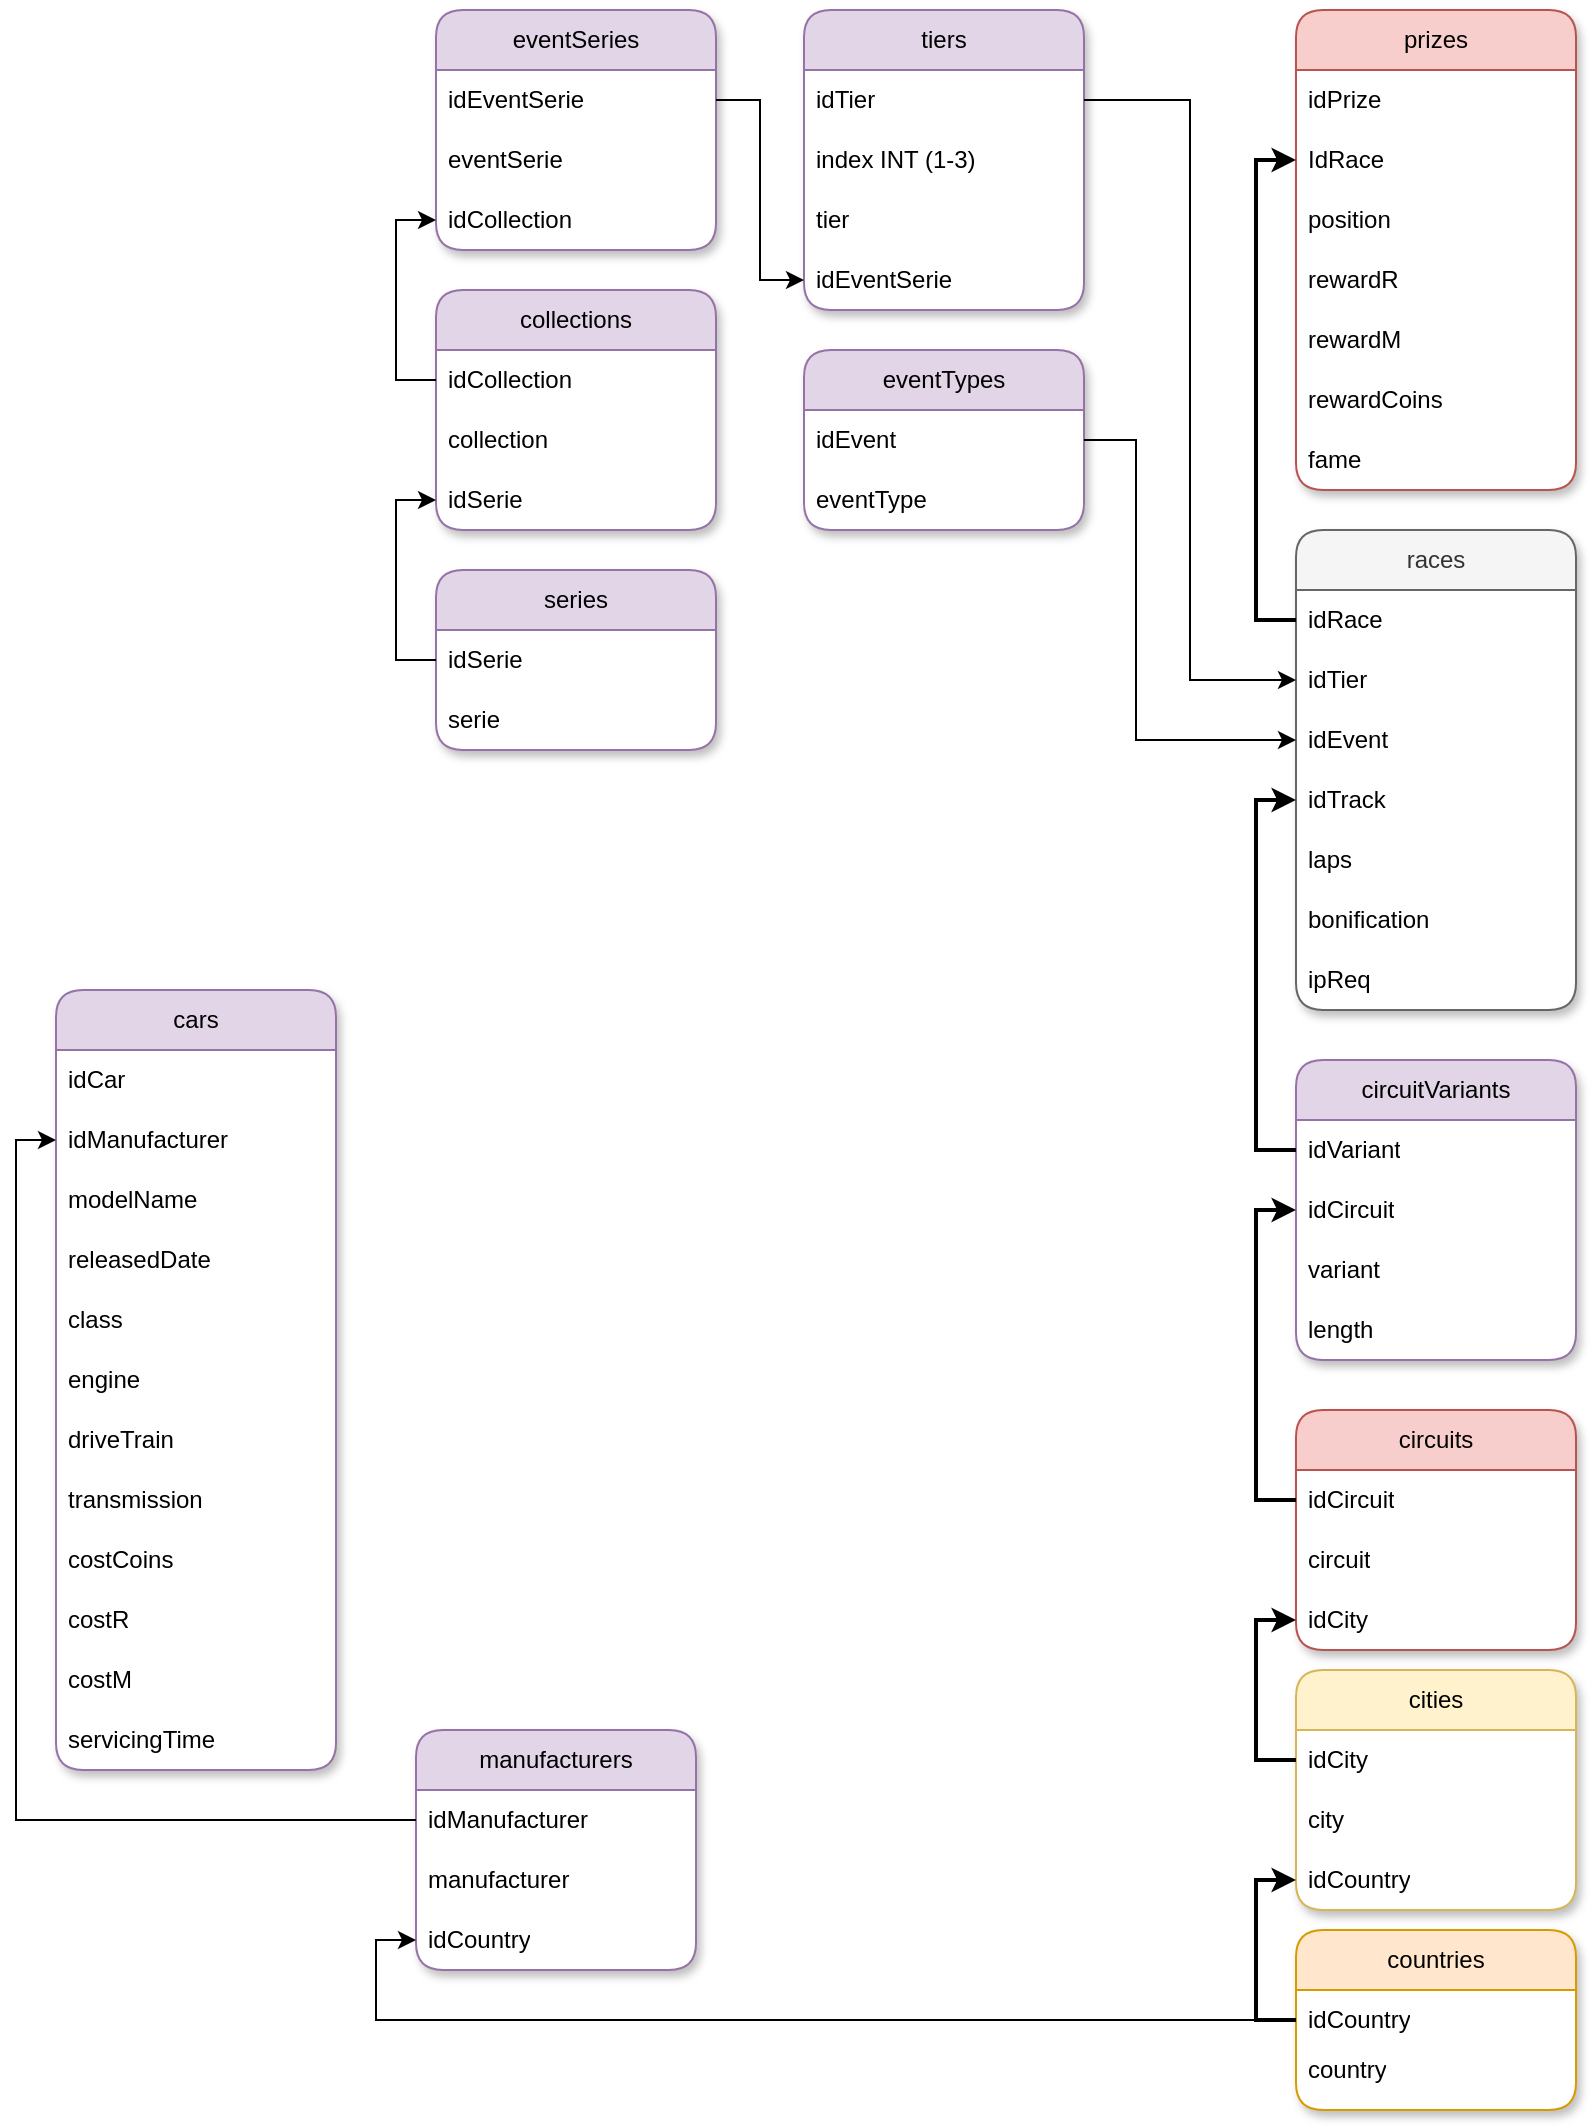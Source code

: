 <mxfile version="28.2.3">
  <diagram name="Página-1" id="CCKepZbV5aarCvw4O78I">
    <mxGraphModel dx="1426" dy="856" grid="1" gridSize="10" guides="1" tooltips="1" connect="1" arrows="1" fold="1" page="1" pageScale="1" pageWidth="827" pageHeight="1169" math="0" shadow="0">
      <root>
        <mxCell id="0" />
        <mxCell id="1" parent="0" />
        <mxCell id="HDLK9npfo03ps2yFHzsF-1" value="countries" style="swimlane;fontStyle=0;childLayout=stackLayout;horizontal=1;startSize=30;horizontalStack=0;resizeParent=1;resizeParentMax=0;resizeLast=0;collapsible=1;marginBottom=0;whiteSpace=wrap;html=1;fillColor=#ffe6cc;strokeColor=#d79b00;swimlaneFillColor=default;rounded=1;glass=0;shadow=1;" parent="1" vertex="1">
          <mxGeometry x="660" y="1070" width="140" height="90" as="geometry" />
        </mxCell>
        <mxCell id="HDLK9npfo03ps2yFHzsF-2" value="idCountry" style="text;strokeColor=none;fillColor=none;align=left;verticalAlign=middle;spacingLeft=4;spacingRight=4;overflow=hidden;points=[[0,0.5],[1,0.5]];portConstraint=eastwest;rotatable=0;whiteSpace=wrap;html=1;" parent="HDLK9npfo03ps2yFHzsF-1" vertex="1">
          <mxGeometry y="30" width="140" height="30" as="geometry" />
        </mxCell>
        <mxCell id="HDLK9npfo03ps2yFHzsF-3" value="country&lt;div&gt;&lt;br&gt;&lt;/div&gt;" style="text;strokeColor=none;fillColor=none;align=left;verticalAlign=middle;spacingLeft=4;spacingRight=4;overflow=hidden;points=[[0,0.5],[1,0.5]];portConstraint=eastwest;rotatable=0;whiteSpace=wrap;html=1;" parent="HDLK9npfo03ps2yFHzsF-1" vertex="1">
          <mxGeometry y="60" width="140" height="30" as="geometry" />
        </mxCell>
        <mxCell id="HDLK9npfo03ps2yFHzsF-5" value="cities" style="swimlane;fontStyle=0;childLayout=stackLayout;horizontal=1;startSize=30;horizontalStack=0;resizeParent=1;resizeParentMax=0;resizeLast=0;collapsible=1;marginBottom=0;whiteSpace=wrap;html=1;fillColor=#fff2cc;strokeColor=#d6b656;swimlaneFillColor=default;rounded=1;shadow=1;" parent="1" vertex="1">
          <mxGeometry x="660" y="940" width="140" height="120" as="geometry" />
        </mxCell>
        <mxCell id="HDLK9npfo03ps2yFHzsF-6" value="idCity" style="text;strokeColor=none;fillColor=none;align=left;verticalAlign=middle;spacingLeft=4;spacingRight=4;overflow=hidden;points=[[0,0.5],[1,0.5]];portConstraint=eastwest;rotatable=0;whiteSpace=wrap;html=1;" parent="HDLK9npfo03ps2yFHzsF-5" vertex="1">
          <mxGeometry y="30" width="140" height="30" as="geometry" />
        </mxCell>
        <mxCell id="HDLK9npfo03ps2yFHzsF-7" value="city" style="text;strokeColor=none;fillColor=none;align=left;verticalAlign=middle;spacingLeft=4;spacingRight=4;overflow=hidden;points=[[0,0.5],[1,0.5]];portConstraint=eastwest;rotatable=0;whiteSpace=wrap;html=1;" parent="HDLK9npfo03ps2yFHzsF-5" vertex="1">
          <mxGeometry y="60" width="140" height="30" as="geometry" />
        </mxCell>
        <mxCell id="HDLK9npfo03ps2yFHzsF-8" value="idCountry" style="text;strokeColor=none;fillColor=none;align=left;verticalAlign=middle;spacingLeft=4;spacingRight=4;overflow=hidden;points=[[0,0.5],[1,0.5]];portConstraint=eastwest;rotatable=0;whiteSpace=wrap;html=1;" parent="HDLK9npfo03ps2yFHzsF-5" vertex="1">
          <mxGeometry y="90" width="140" height="30" as="geometry" />
        </mxCell>
        <mxCell id="HDLK9npfo03ps2yFHzsF-12" style="edgeStyle=orthogonalEdgeStyle;rounded=0;orthogonalLoop=1;jettySize=auto;html=1;entryX=0;entryY=0.5;entryDx=0;entryDy=0;strokeWidth=2;" parent="1" source="HDLK9npfo03ps2yFHzsF-2" target="HDLK9npfo03ps2yFHzsF-8" edge="1">
          <mxGeometry relative="1" as="geometry" />
        </mxCell>
        <mxCell id="HDLK9npfo03ps2yFHzsF-13" value="circuits" style="swimlane;fontStyle=0;childLayout=stackLayout;horizontal=1;startSize=30;horizontalStack=0;resizeParent=1;resizeParentMax=0;resizeLast=0;collapsible=1;marginBottom=0;whiteSpace=wrap;html=1;fillColor=#f8cecc;strokeColor=#b85450;swimlaneFillColor=default;rounded=1;shadow=1;" parent="1" vertex="1">
          <mxGeometry x="660" y="810" width="140" height="120" as="geometry" />
        </mxCell>
        <mxCell id="HDLK9npfo03ps2yFHzsF-14" value="idCircuit" style="text;strokeColor=none;fillColor=none;align=left;verticalAlign=middle;spacingLeft=4;spacingRight=4;overflow=hidden;points=[[0,0.5],[1,0.5]];portConstraint=eastwest;rotatable=0;whiteSpace=wrap;html=1;" parent="HDLK9npfo03ps2yFHzsF-13" vertex="1">
          <mxGeometry y="30" width="140" height="30" as="geometry" />
        </mxCell>
        <mxCell id="HDLK9npfo03ps2yFHzsF-15" value="circuit" style="text;strokeColor=none;fillColor=none;align=left;verticalAlign=middle;spacingLeft=4;spacingRight=4;overflow=hidden;points=[[0,0.5],[1,0.5]];portConstraint=eastwest;rotatable=0;whiteSpace=wrap;html=1;" parent="HDLK9npfo03ps2yFHzsF-13" vertex="1">
          <mxGeometry y="60" width="140" height="30" as="geometry" />
        </mxCell>
        <mxCell id="HDLK9npfo03ps2yFHzsF-16" value="idCity" style="text;strokeColor=none;fillColor=none;align=left;verticalAlign=middle;spacingLeft=4;spacingRight=4;overflow=hidden;points=[[0,0.5],[1,0.5]];portConstraint=eastwest;rotatable=0;whiteSpace=wrap;html=1;" parent="HDLK9npfo03ps2yFHzsF-13" vertex="1">
          <mxGeometry y="90" width="140" height="30" as="geometry" />
        </mxCell>
        <mxCell id="HDLK9npfo03ps2yFHzsF-17" style="edgeStyle=orthogonalEdgeStyle;rounded=0;orthogonalLoop=1;jettySize=auto;html=1;entryX=0;entryY=0.5;entryDx=0;entryDy=0;strokeWidth=2;" parent="1" source="HDLK9npfo03ps2yFHzsF-6" target="HDLK9npfo03ps2yFHzsF-16" edge="1">
          <mxGeometry relative="1" as="geometry" />
        </mxCell>
        <mxCell id="HDLK9npfo03ps2yFHzsF-18" value="circuitVariants" style="swimlane;fontStyle=0;childLayout=stackLayout;horizontal=1;startSize=30;horizontalStack=0;resizeParent=1;resizeParentMax=0;resizeLast=0;collapsible=1;marginBottom=0;whiteSpace=wrap;html=1;fillColor=#e1d5e7;strokeColor=#9673a6;swimlaneFillColor=default;rounded=1;shadow=1;" parent="1" vertex="1">
          <mxGeometry x="660" y="635" width="140" height="150" as="geometry" />
        </mxCell>
        <mxCell id="HDLK9npfo03ps2yFHzsF-19" value="idVariant" style="text;strokeColor=none;fillColor=none;align=left;verticalAlign=middle;spacingLeft=4;spacingRight=4;overflow=hidden;points=[[0,0.5],[1,0.5]];portConstraint=eastwest;rotatable=0;whiteSpace=wrap;html=1;" parent="HDLK9npfo03ps2yFHzsF-18" vertex="1">
          <mxGeometry y="30" width="140" height="30" as="geometry" />
        </mxCell>
        <mxCell id="HDLK9npfo03ps2yFHzsF-20" value="idCircuit" style="text;strokeColor=none;fillColor=none;align=left;verticalAlign=middle;spacingLeft=4;spacingRight=4;overflow=hidden;points=[[0,0.5],[1,0.5]];portConstraint=eastwest;rotatable=0;whiteSpace=wrap;html=1;" parent="HDLK9npfo03ps2yFHzsF-18" vertex="1">
          <mxGeometry y="60" width="140" height="30" as="geometry" />
        </mxCell>
        <mxCell id="HDLK9npfo03ps2yFHzsF-21" value="variant" style="text;strokeColor=none;fillColor=none;align=left;verticalAlign=middle;spacingLeft=4;spacingRight=4;overflow=hidden;points=[[0,0.5],[1,0.5]];portConstraint=eastwest;rotatable=0;whiteSpace=wrap;html=1;" parent="HDLK9npfo03ps2yFHzsF-18" vertex="1">
          <mxGeometry y="90" width="140" height="30" as="geometry" />
        </mxCell>
        <mxCell id="HDLK9npfo03ps2yFHzsF-22" value="length" style="text;strokeColor=none;fillColor=none;align=left;verticalAlign=middle;spacingLeft=4;spacingRight=4;overflow=hidden;points=[[0,0.5],[1,0.5]];portConstraint=eastwest;rotatable=0;whiteSpace=wrap;html=1;" parent="HDLK9npfo03ps2yFHzsF-18" vertex="1">
          <mxGeometry y="120" width="140" height="30" as="geometry" />
        </mxCell>
        <mxCell id="HDLK9npfo03ps2yFHzsF-23" style="edgeStyle=orthogonalEdgeStyle;rounded=0;orthogonalLoop=1;jettySize=auto;html=1;entryX=0;entryY=0.5;entryDx=0;entryDy=0;strokeWidth=2;" parent="1" source="HDLK9npfo03ps2yFHzsF-14" target="HDLK9npfo03ps2yFHzsF-18" edge="1">
          <mxGeometry relative="1" as="geometry" />
        </mxCell>
        <mxCell id="HDLK9npfo03ps2yFHzsF-24" value="races" style="swimlane;fontStyle=0;childLayout=stackLayout;horizontal=1;startSize=30;horizontalStack=0;resizeParent=1;resizeParentMax=0;resizeLast=0;collapsible=1;marginBottom=0;whiteSpace=wrap;html=1;swimlaneFillColor=default;rounded=1;shadow=1;fillColor=#f5f5f5;fontColor=#333333;strokeColor=#666666;" parent="1" vertex="1">
          <mxGeometry x="660" y="370" width="140" height="240" as="geometry" />
        </mxCell>
        <mxCell id="HDLK9npfo03ps2yFHzsF-25" value="idRace" style="text;strokeColor=none;fillColor=none;align=left;verticalAlign=middle;spacingLeft=4;spacingRight=4;overflow=hidden;points=[[0,0.5],[1,0.5]];portConstraint=eastwest;rotatable=0;whiteSpace=wrap;html=1;" parent="HDLK9npfo03ps2yFHzsF-24" vertex="1">
          <mxGeometry y="30" width="140" height="30" as="geometry" />
        </mxCell>
        <mxCell id="2kAJuJy6wWLVPk12GtxJ-19" value="idTier" style="text;strokeColor=none;fillColor=none;align=left;verticalAlign=middle;spacingLeft=4;spacingRight=4;overflow=hidden;points=[[0,0.5],[1,0.5]];portConstraint=eastwest;rotatable=0;whiteSpace=wrap;html=1;" vertex="1" parent="HDLK9npfo03ps2yFHzsF-24">
          <mxGeometry y="60" width="140" height="30" as="geometry" />
        </mxCell>
        <mxCell id="HDLK9npfo03ps2yFHzsF-27" value="idEvent" style="text;strokeColor=none;fillColor=none;align=left;verticalAlign=middle;spacingLeft=4;spacingRight=4;overflow=hidden;points=[[0,0.5],[1,0.5]];portConstraint=eastwest;rotatable=0;whiteSpace=wrap;html=1;" parent="HDLK9npfo03ps2yFHzsF-24" vertex="1">
          <mxGeometry y="90" width="140" height="30" as="geometry" />
        </mxCell>
        <mxCell id="HDLK9npfo03ps2yFHzsF-28" value="idTrack" style="text;strokeColor=none;fillColor=none;align=left;verticalAlign=middle;spacingLeft=4;spacingRight=4;overflow=hidden;points=[[0,0.5],[1,0.5]];portConstraint=eastwest;rotatable=0;whiteSpace=wrap;html=1;" parent="HDLK9npfo03ps2yFHzsF-24" vertex="1">
          <mxGeometry y="120" width="140" height="30" as="geometry" />
        </mxCell>
        <mxCell id="HDLK9npfo03ps2yFHzsF-29" value="laps" style="text;strokeColor=none;fillColor=none;align=left;verticalAlign=middle;spacingLeft=4;spacingRight=4;overflow=hidden;points=[[0,0.5],[1,0.5]];portConstraint=eastwest;rotatable=0;whiteSpace=wrap;html=1;" parent="HDLK9npfo03ps2yFHzsF-24" vertex="1">
          <mxGeometry y="150" width="140" height="30" as="geometry" />
        </mxCell>
        <mxCell id="HDLK9npfo03ps2yFHzsF-37" value="bonification" style="text;strokeColor=none;fillColor=none;align=left;verticalAlign=middle;spacingLeft=4;spacingRight=4;overflow=hidden;points=[[0,0.5],[1,0.5]];portConstraint=eastwest;rotatable=0;whiteSpace=wrap;html=1;" parent="HDLK9npfo03ps2yFHzsF-24" vertex="1">
          <mxGeometry y="180" width="140" height="30" as="geometry" />
        </mxCell>
        <mxCell id="HDLK9npfo03ps2yFHzsF-30" value="ipReq" style="text;strokeColor=none;fillColor=none;align=left;verticalAlign=middle;spacingLeft=4;spacingRight=4;overflow=hidden;points=[[0,0.5],[1,0.5]];portConstraint=eastwest;rotatable=0;whiteSpace=wrap;html=1;" parent="HDLK9npfo03ps2yFHzsF-24" vertex="1">
          <mxGeometry y="210" width="140" height="30" as="geometry" />
        </mxCell>
        <mxCell id="HDLK9npfo03ps2yFHzsF-31" style="edgeStyle=orthogonalEdgeStyle;rounded=0;orthogonalLoop=1;jettySize=auto;html=1;entryX=0;entryY=0.5;entryDx=0;entryDy=0;strokeWidth=2;" parent="1" source="HDLK9npfo03ps2yFHzsF-19" target="HDLK9npfo03ps2yFHzsF-28" edge="1">
          <mxGeometry relative="1" as="geometry" />
        </mxCell>
        <mxCell id="HDLK9npfo03ps2yFHzsF-32" value="prizes" style="swimlane;fontStyle=0;childLayout=stackLayout;horizontal=1;startSize=30;horizontalStack=0;resizeParent=1;resizeParentMax=0;resizeLast=0;collapsible=1;marginBottom=0;whiteSpace=wrap;html=1;fillColor=#f8cecc;strokeColor=#b85450;gradientColor=none;swimlaneFillColor=default;rounded=1;shadow=1;" parent="1" vertex="1">
          <mxGeometry x="660" y="110" width="140" height="240" as="geometry" />
        </mxCell>
        <mxCell id="HDLK9npfo03ps2yFHzsF-33" value="idPrize" style="text;strokeColor=none;fillColor=none;align=left;verticalAlign=middle;spacingLeft=4;spacingRight=4;overflow=hidden;points=[[0,0.5],[1,0.5]];portConstraint=eastwest;rotatable=0;whiteSpace=wrap;html=1;" parent="HDLK9npfo03ps2yFHzsF-32" vertex="1">
          <mxGeometry y="30" width="140" height="30" as="geometry" />
        </mxCell>
        <mxCell id="HDLK9npfo03ps2yFHzsF-34" value="IdRace" style="text;strokeColor=none;fillColor=none;align=left;verticalAlign=middle;spacingLeft=4;spacingRight=4;overflow=hidden;points=[[0,0.5],[1,0.5]];portConstraint=eastwest;rotatable=0;whiteSpace=wrap;html=1;" parent="HDLK9npfo03ps2yFHzsF-32" vertex="1">
          <mxGeometry y="60" width="140" height="30" as="geometry" />
        </mxCell>
        <mxCell id="HDLK9npfo03ps2yFHzsF-35" value="position" style="text;strokeColor=none;fillColor=none;align=left;verticalAlign=middle;spacingLeft=4;spacingRight=4;overflow=hidden;points=[[0,0.5],[1,0.5]];portConstraint=eastwest;rotatable=0;whiteSpace=wrap;html=1;" parent="HDLK9npfo03ps2yFHzsF-32" vertex="1">
          <mxGeometry y="90" width="140" height="30" as="geometry" />
        </mxCell>
        <mxCell id="HDLK9npfo03ps2yFHzsF-36" value="rewardR" style="text;strokeColor=none;fillColor=none;align=left;verticalAlign=middle;spacingLeft=4;spacingRight=4;overflow=hidden;points=[[0,0.5],[1,0.5]];portConstraint=eastwest;rotatable=0;whiteSpace=wrap;html=1;" parent="HDLK9npfo03ps2yFHzsF-32" vertex="1">
          <mxGeometry y="120" width="140" height="30" as="geometry" />
        </mxCell>
        <mxCell id="HDLK9npfo03ps2yFHzsF-39" value="rewardM" style="text;strokeColor=none;fillColor=none;align=left;verticalAlign=middle;spacingLeft=4;spacingRight=4;overflow=hidden;points=[[0,0.5],[1,0.5]];portConstraint=eastwest;rotatable=0;whiteSpace=wrap;html=1;" parent="HDLK9npfo03ps2yFHzsF-32" vertex="1">
          <mxGeometry y="150" width="140" height="30" as="geometry" />
        </mxCell>
        <mxCell id="2kAJuJy6wWLVPk12GtxJ-26" value="rewardCoins" style="text;strokeColor=none;fillColor=none;align=left;verticalAlign=middle;spacingLeft=4;spacingRight=4;overflow=hidden;points=[[0,0.5],[1,0.5]];portConstraint=eastwest;rotatable=0;whiteSpace=wrap;html=1;" vertex="1" parent="HDLK9npfo03ps2yFHzsF-32">
          <mxGeometry y="180" width="140" height="30" as="geometry" />
        </mxCell>
        <mxCell id="HDLK9npfo03ps2yFHzsF-38" value="fame" style="text;strokeColor=none;fillColor=none;align=left;verticalAlign=middle;spacingLeft=4;spacingRight=4;overflow=hidden;points=[[0,0.5],[1,0.5]];portConstraint=eastwest;rotatable=0;whiteSpace=wrap;html=1;" parent="HDLK9npfo03ps2yFHzsF-32" vertex="1">
          <mxGeometry y="210" width="140" height="30" as="geometry" />
        </mxCell>
        <mxCell id="HDLK9npfo03ps2yFHzsF-40" style="edgeStyle=orthogonalEdgeStyle;rounded=0;orthogonalLoop=1;jettySize=auto;html=1;entryX=0;entryY=0.5;entryDx=0;entryDy=0;strokeWidth=2;" parent="1" source="HDLK9npfo03ps2yFHzsF-25" target="HDLK9npfo03ps2yFHzsF-34" edge="1">
          <mxGeometry relative="1" as="geometry" />
        </mxCell>
        <mxCell id="2kAJuJy6wWLVPk12GtxJ-2" value="series" style="swimlane;fontStyle=0;childLayout=stackLayout;horizontal=1;startSize=30;horizontalStack=0;resizeParent=1;resizeParentMax=0;resizeLast=0;collapsible=1;marginBottom=0;whiteSpace=wrap;html=1;fillColor=#e1d5e7;strokeColor=#9673a6;swimlaneFillColor=default;rounded=1;shadow=1;" vertex="1" parent="1">
          <mxGeometry x="230" y="390" width="140" height="90" as="geometry" />
        </mxCell>
        <mxCell id="2kAJuJy6wWLVPk12GtxJ-3" value="idSerie" style="text;strokeColor=none;fillColor=none;align=left;verticalAlign=middle;spacingLeft=4;spacingRight=4;overflow=hidden;points=[[0,0.5],[1,0.5]];portConstraint=eastwest;rotatable=0;whiteSpace=wrap;html=1;" vertex="1" parent="2kAJuJy6wWLVPk12GtxJ-2">
          <mxGeometry y="30" width="140" height="30" as="geometry" />
        </mxCell>
        <mxCell id="2kAJuJy6wWLVPk12GtxJ-4" value="serie" style="text;strokeColor=none;fillColor=none;align=left;verticalAlign=middle;spacingLeft=4;spacingRight=4;overflow=hidden;points=[[0,0.5],[1,0.5]];portConstraint=eastwest;rotatable=0;whiteSpace=wrap;html=1;" vertex="1" parent="2kAJuJy6wWLVPk12GtxJ-2">
          <mxGeometry y="60" width="140" height="30" as="geometry" />
        </mxCell>
        <mxCell id="2kAJuJy6wWLVPk12GtxJ-7" value="collections" style="swimlane;fontStyle=0;childLayout=stackLayout;horizontal=1;startSize=30;horizontalStack=0;resizeParent=1;resizeParentMax=0;resizeLast=0;collapsible=1;marginBottom=0;whiteSpace=wrap;html=1;fillColor=#e1d5e7;strokeColor=#9673a6;swimlaneFillColor=default;rounded=1;shadow=1;" vertex="1" parent="1">
          <mxGeometry x="230" y="250" width="140" height="120" as="geometry" />
        </mxCell>
        <mxCell id="2kAJuJy6wWLVPk12GtxJ-8" value="idCollection" style="text;strokeColor=none;fillColor=none;align=left;verticalAlign=middle;spacingLeft=4;spacingRight=4;overflow=hidden;points=[[0,0.5],[1,0.5]];portConstraint=eastwest;rotatable=0;whiteSpace=wrap;html=1;" vertex="1" parent="2kAJuJy6wWLVPk12GtxJ-7">
          <mxGeometry y="30" width="140" height="30" as="geometry" />
        </mxCell>
        <mxCell id="2kAJuJy6wWLVPk12GtxJ-9" value="collection" style="text;strokeColor=none;fillColor=none;align=left;verticalAlign=middle;spacingLeft=4;spacingRight=4;overflow=hidden;points=[[0,0.5],[1,0.5]];portConstraint=eastwest;rotatable=0;whiteSpace=wrap;html=1;" vertex="1" parent="2kAJuJy6wWLVPk12GtxJ-7">
          <mxGeometry y="60" width="140" height="30" as="geometry" />
        </mxCell>
        <mxCell id="2kAJuJy6wWLVPk12GtxJ-10" value="idSerie" style="text;strokeColor=none;fillColor=none;align=left;verticalAlign=middle;spacingLeft=4;spacingRight=4;overflow=hidden;points=[[0,0.5],[1,0.5]];portConstraint=eastwest;rotatable=0;whiteSpace=wrap;html=1;" vertex="1" parent="2kAJuJy6wWLVPk12GtxJ-7">
          <mxGeometry y="90" width="140" height="30" as="geometry" />
        </mxCell>
        <mxCell id="2kAJuJy6wWLVPk12GtxJ-11" style="edgeStyle=orthogonalEdgeStyle;rounded=0;orthogonalLoop=1;jettySize=auto;html=1;entryX=0;entryY=0.5;entryDx=0;entryDy=0;" edge="1" parent="1" source="2kAJuJy6wWLVPk12GtxJ-3" target="2kAJuJy6wWLVPk12GtxJ-10">
          <mxGeometry relative="1" as="geometry" />
        </mxCell>
        <mxCell id="2kAJuJy6wWLVPk12GtxJ-13" value="eventSeries" style="swimlane;fontStyle=0;childLayout=stackLayout;horizontal=1;startSize=30;horizontalStack=0;resizeParent=1;resizeParentMax=0;resizeLast=0;collapsible=1;marginBottom=0;whiteSpace=wrap;html=1;fillColor=#e1d5e7;strokeColor=#9673a6;swimlaneFillColor=default;rounded=1;shadow=1;" vertex="1" parent="1">
          <mxGeometry x="230" y="110" width="140" height="120" as="geometry" />
        </mxCell>
        <mxCell id="2kAJuJy6wWLVPk12GtxJ-14" value="idEventSerie" style="text;strokeColor=none;fillColor=none;align=left;verticalAlign=middle;spacingLeft=4;spacingRight=4;overflow=hidden;points=[[0,0.5],[1,0.5]];portConstraint=eastwest;rotatable=0;whiteSpace=wrap;html=1;" vertex="1" parent="2kAJuJy6wWLVPk12GtxJ-13">
          <mxGeometry y="30" width="140" height="30" as="geometry" />
        </mxCell>
        <mxCell id="2kAJuJy6wWLVPk12GtxJ-15" value="eventSerie" style="text;strokeColor=none;fillColor=none;align=left;verticalAlign=middle;spacingLeft=4;spacingRight=4;overflow=hidden;points=[[0,0.5],[1,0.5]];portConstraint=eastwest;rotatable=0;whiteSpace=wrap;html=1;" vertex="1" parent="2kAJuJy6wWLVPk12GtxJ-13">
          <mxGeometry y="60" width="140" height="30" as="geometry" />
        </mxCell>
        <mxCell id="2kAJuJy6wWLVPk12GtxJ-16" value="idCollection" style="text;strokeColor=none;fillColor=none;align=left;verticalAlign=middle;spacingLeft=4;spacingRight=4;overflow=hidden;points=[[0,0.5],[1,0.5]];portConstraint=eastwest;rotatable=0;whiteSpace=wrap;html=1;" vertex="1" parent="2kAJuJy6wWLVPk12GtxJ-13">
          <mxGeometry y="90" width="140" height="30" as="geometry" />
        </mxCell>
        <mxCell id="2kAJuJy6wWLVPk12GtxJ-17" style="edgeStyle=orthogonalEdgeStyle;rounded=0;orthogonalLoop=1;jettySize=auto;html=1;entryX=0;entryY=0.5;entryDx=0;entryDy=0;" edge="1" parent="1" source="2kAJuJy6wWLVPk12GtxJ-8" target="2kAJuJy6wWLVPk12GtxJ-16">
          <mxGeometry relative="1" as="geometry" />
        </mxCell>
        <mxCell id="2kAJuJy6wWLVPk12GtxJ-20" value="tiers" style="swimlane;fontStyle=0;childLayout=stackLayout;horizontal=1;startSize=30;horizontalStack=0;resizeParent=1;resizeParentMax=0;resizeLast=0;collapsible=1;marginBottom=0;whiteSpace=wrap;html=1;fillColor=#e1d5e7;strokeColor=#9673a6;swimlaneFillColor=default;rounded=1;shadow=1;" vertex="1" parent="1">
          <mxGeometry x="414" y="110" width="140" height="150" as="geometry" />
        </mxCell>
        <mxCell id="2kAJuJy6wWLVPk12GtxJ-21" value="idTier" style="text;strokeColor=none;fillColor=none;align=left;verticalAlign=middle;spacingLeft=4;spacingRight=4;overflow=hidden;points=[[0,0.5],[1,0.5]];portConstraint=eastwest;rotatable=0;whiteSpace=wrap;html=1;" vertex="1" parent="2kAJuJy6wWLVPk12GtxJ-20">
          <mxGeometry y="30" width="140" height="30" as="geometry" />
        </mxCell>
        <mxCell id="2kAJuJy6wWLVPk12GtxJ-24" value="index INT (1-3)" style="text;strokeColor=none;fillColor=none;align=left;verticalAlign=middle;spacingLeft=4;spacingRight=4;overflow=hidden;points=[[0,0.5],[1,0.5]];portConstraint=eastwest;rotatable=0;whiteSpace=wrap;html=1;" vertex="1" parent="2kAJuJy6wWLVPk12GtxJ-20">
          <mxGeometry y="60" width="140" height="30" as="geometry" />
        </mxCell>
        <mxCell id="2kAJuJy6wWLVPk12GtxJ-22" value="tier" style="text;strokeColor=none;fillColor=none;align=left;verticalAlign=middle;spacingLeft=4;spacingRight=4;overflow=hidden;points=[[0,0.5],[1,0.5]];portConstraint=eastwest;rotatable=0;whiteSpace=wrap;html=1;" vertex="1" parent="2kAJuJy6wWLVPk12GtxJ-20">
          <mxGeometry y="90" width="140" height="30" as="geometry" />
        </mxCell>
        <mxCell id="2kAJuJy6wWLVPk12GtxJ-23" value="idEventSerie" style="text;strokeColor=none;fillColor=none;align=left;verticalAlign=middle;spacingLeft=4;spacingRight=4;overflow=hidden;points=[[0,0.5],[1,0.5]];portConstraint=eastwest;rotatable=0;whiteSpace=wrap;html=1;" vertex="1" parent="2kAJuJy6wWLVPk12GtxJ-20">
          <mxGeometry y="120" width="140" height="30" as="geometry" />
        </mxCell>
        <mxCell id="2kAJuJy6wWLVPk12GtxJ-25" style="edgeStyle=orthogonalEdgeStyle;rounded=0;orthogonalLoop=1;jettySize=auto;html=1;entryX=0;entryY=0.5;entryDx=0;entryDy=0;" edge="1" parent="1" source="2kAJuJy6wWLVPk12GtxJ-14" target="2kAJuJy6wWLVPk12GtxJ-23">
          <mxGeometry relative="1" as="geometry" />
        </mxCell>
        <mxCell id="2kAJuJy6wWLVPk12GtxJ-27" value="eventTypes" style="swimlane;fontStyle=0;childLayout=stackLayout;horizontal=1;startSize=30;horizontalStack=0;resizeParent=1;resizeParentMax=0;resizeLast=0;collapsible=1;marginBottom=0;whiteSpace=wrap;html=1;fillColor=#e1d5e7;strokeColor=#9673a6;swimlaneFillColor=default;rounded=1;shadow=1;" vertex="1" parent="1">
          <mxGeometry x="414" y="280" width="140" height="90" as="geometry" />
        </mxCell>
        <mxCell id="2kAJuJy6wWLVPk12GtxJ-28" value="idEvent" style="text;strokeColor=none;fillColor=none;align=left;verticalAlign=middle;spacingLeft=4;spacingRight=4;overflow=hidden;points=[[0,0.5],[1,0.5]];portConstraint=eastwest;rotatable=0;whiteSpace=wrap;html=1;" vertex="1" parent="2kAJuJy6wWLVPk12GtxJ-27">
          <mxGeometry y="30" width="140" height="30" as="geometry" />
        </mxCell>
        <mxCell id="2kAJuJy6wWLVPk12GtxJ-30" value="eventType" style="text;strokeColor=none;fillColor=none;align=left;verticalAlign=middle;spacingLeft=4;spacingRight=4;overflow=hidden;points=[[0,0.5],[1,0.5]];portConstraint=eastwest;rotatable=0;whiteSpace=wrap;html=1;" vertex="1" parent="2kAJuJy6wWLVPk12GtxJ-27">
          <mxGeometry y="60" width="140" height="30" as="geometry" />
        </mxCell>
        <mxCell id="2kAJuJy6wWLVPk12GtxJ-33" style="edgeStyle=orthogonalEdgeStyle;rounded=0;orthogonalLoop=1;jettySize=auto;html=1;entryX=0;entryY=0.5;entryDx=0;entryDy=0;" edge="1" parent="1" source="2kAJuJy6wWLVPk12GtxJ-21" target="2kAJuJy6wWLVPk12GtxJ-19">
          <mxGeometry relative="1" as="geometry" />
        </mxCell>
        <mxCell id="2kAJuJy6wWLVPk12GtxJ-34" value="manufacturers" style="swimlane;fontStyle=0;childLayout=stackLayout;horizontal=1;startSize=30;horizontalStack=0;resizeParent=1;resizeParentMax=0;resizeLast=0;collapsible=1;marginBottom=0;whiteSpace=wrap;html=1;fillColor=#e1d5e7;strokeColor=#9673a6;swimlaneFillColor=default;rounded=1;shadow=1;" vertex="1" parent="1">
          <mxGeometry x="220" y="970" width="140" height="120" as="geometry" />
        </mxCell>
        <mxCell id="2kAJuJy6wWLVPk12GtxJ-35" value="idManufacturer" style="text;strokeColor=none;fillColor=none;align=left;verticalAlign=middle;spacingLeft=4;spacingRight=4;overflow=hidden;points=[[0,0.5],[1,0.5]];portConstraint=eastwest;rotatable=0;whiteSpace=wrap;html=1;" vertex="1" parent="2kAJuJy6wWLVPk12GtxJ-34">
          <mxGeometry y="30" width="140" height="30" as="geometry" />
        </mxCell>
        <mxCell id="2kAJuJy6wWLVPk12GtxJ-36" value="manufacturer" style="text;strokeColor=none;fillColor=none;align=left;verticalAlign=middle;spacingLeft=4;spacingRight=4;overflow=hidden;points=[[0,0.5],[1,0.5]];portConstraint=eastwest;rotatable=0;whiteSpace=wrap;html=1;" vertex="1" parent="2kAJuJy6wWLVPk12GtxJ-34">
          <mxGeometry y="60" width="140" height="30" as="geometry" />
        </mxCell>
        <mxCell id="2kAJuJy6wWLVPk12GtxJ-38" value="idCountry" style="text;strokeColor=none;fillColor=none;align=left;verticalAlign=middle;spacingLeft=4;spacingRight=4;overflow=hidden;points=[[0,0.5],[1,0.5]];portConstraint=eastwest;rotatable=0;whiteSpace=wrap;html=1;" vertex="1" parent="2kAJuJy6wWLVPk12GtxJ-34">
          <mxGeometry y="90" width="140" height="30" as="geometry" />
        </mxCell>
        <mxCell id="2kAJuJy6wWLVPk12GtxJ-39" style="edgeStyle=orthogonalEdgeStyle;rounded=0;orthogonalLoop=1;jettySize=auto;html=1;entryX=0;entryY=0.5;entryDx=0;entryDy=0;" edge="1" parent="1" source="HDLK9npfo03ps2yFHzsF-2" target="2kAJuJy6wWLVPk12GtxJ-38">
          <mxGeometry relative="1" as="geometry" />
        </mxCell>
        <mxCell id="2kAJuJy6wWLVPk12GtxJ-40" value="cars" style="swimlane;fontStyle=0;childLayout=stackLayout;horizontal=1;startSize=30;horizontalStack=0;resizeParent=1;resizeParentMax=0;resizeLast=0;collapsible=1;marginBottom=0;whiteSpace=wrap;html=1;fillColor=#e1d5e7;strokeColor=#9673a6;swimlaneFillColor=default;rounded=1;shadow=1;" vertex="1" parent="1">
          <mxGeometry x="40" y="600" width="140" height="390" as="geometry" />
        </mxCell>
        <mxCell id="2kAJuJy6wWLVPk12GtxJ-41" value="idCar" style="text;strokeColor=none;fillColor=none;align=left;verticalAlign=middle;spacingLeft=4;spacingRight=4;overflow=hidden;points=[[0,0.5],[1,0.5]];portConstraint=eastwest;rotatable=0;whiteSpace=wrap;html=1;" vertex="1" parent="2kAJuJy6wWLVPk12GtxJ-40">
          <mxGeometry y="30" width="140" height="30" as="geometry" />
        </mxCell>
        <mxCell id="2kAJuJy6wWLVPk12GtxJ-42" value="idManufacturer" style="text;strokeColor=none;fillColor=none;align=left;verticalAlign=middle;spacingLeft=4;spacingRight=4;overflow=hidden;points=[[0,0.5],[1,0.5]];portConstraint=eastwest;rotatable=0;whiteSpace=wrap;html=1;" vertex="1" parent="2kAJuJy6wWLVPk12GtxJ-40">
          <mxGeometry y="60" width="140" height="30" as="geometry" />
        </mxCell>
        <mxCell id="2kAJuJy6wWLVPk12GtxJ-45" value="modelName" style="text;strokeColor=none;fillColor=none;align=left;verticalAlign=middle;spacingLeft=4;spacingRight=4;overflow=hidden;points=[[0,0.5],[1,0.5]];portConstraint=eastwest;rotatable=0;whiteSpace=wrap;html=1;" vertex="1" parent="2kAJuJy6wWLVPk12GtxJ-40">
          <mxGeometry y="90" width="140" height="30" as="geometry" />
        </mxCell>
        <mxCell id="2kAJuJy6wWLVPk12GtxJ-51" value="releasedDate" style="text;strokeColor=none;fillColor=none;align=left;verticalAlign=middle;spacingLeft=4;spacingRight=4;overflow=hidden;points=[[0,0.5],[1,0.5]];portConstraint=eastwest;rotatable=0;whiteSpace=wrap;html=1;" vertex="1" parent="2kAJuJy6wWLVPk12GtxJ-40">
          <mxGeometry y="120" width="140" height="30" as="geometry" />
        </mxCell>
        <mxCell id="2kAJuJy6wWLVPk12GtxJ-43" value="class" style="text;strokeColor=none;fillColor=none;align=left;verticalAlign=middle;spacingLeft=4;spacingRight=4;overflow=hidden;points=[[0,0.5],[1,0.5]];portConstraint=eastwest;rotatable=0;whiteSpace=wrap;html=1;" vertex="1" parent="2kAJuJy6wWLVPk12GtxJ-40">
          <mxGeometry y="150" width="140" height="30" as="geometry" />
        </mxCell>
        <mxCell id="2kAJuJy6wWLVPk12GtxJ-46" value="engine" style="text;strokeColor=none;fillColor=none;align=left;verticalAlign=middle;spacingLeft=4;spacingRight=4;overflow=hidden;points=[[0,0.5],[1,0.5]];portConstraint=eastwest;rotatable=0;whiteSpace=wrap;html=1;" vertex="1" parent="2kAJuJy6wWLVPk12GtxJ-40">
          <mxGeometry y="180" width="140" height="30" as="geometry" />
        </mxCell>
        <mxCell id="2kAJuJy6wWLVPk12GtxJ-47" value="driveTrain" style="text;strokeColor=none;fillColor=none;align=left;verticalAlign=middle;spacingLeft=4;spacingRight=4;overflow=hidden;points=[[0,0.5],[1,0.5]];portConstraint=eastwest;rotatable=0;whiteSpace=wrap;html=1;" vertex="1" parent="2kAJuJy6wWLVPk12GtxJ-40">
          <mxGeometry y="210" width="140" height="30" as="geometry" />
        </mxCell>
        <mxCell id="2kAJuJy6wWLVPk12GtxJ-48" value="transmission" style="text;strokeColor=none;fillColor=none;align=left;verticalAlign=middle;spacingLeft=4;spacingRight=4;overflow=hidden;points=[[0,0.5],[1,0.5]];portConstraint=eastwest;rotatable=0;whiteSpace=wrap;html=1;" vertex="1" parent="2kAJuJy6wWLVPk12GtxJ-40">
          <mxGeometry y="240" width="140" height="30" as="geometry" />
        </mxCell>
        <mxCell id="2kAJuJy6wWLVPk12GtxJ-49" value="costCoins" style="text;strokeColor=none;fillColor=none;align=left;verticalAlign=middle;spacingLeft=4;spacingRight=4;overflow=hidden;points=[[0,0.5],[1,0.5]];portConstraint=eastwest;rotatable=0;whiteSpace=wrap;html=1;" vertex="1" parent="2kAJuJy6wWLVPk12GtxJ-40">
          <mxGeometry y="270" width="140" height="30" as="geometry" />
        </mxCell>
        <mxCell id="2kAJuJy6wWLVPk12GtxJ-50" value="costR" style="text;strokeColor=none;fillColor=none;align=left;verticalAlign=middle;spacingLeft=4;spacingRight=4;overflow=hidden;points=[[0,0.5],[1,0.5]];portConstraint=eastwest;rotatable=0;whiteSpace=wrap;html=1;" vertex="1" parent="2kAJuJy6wWLVPk12GtxJ-40">
          <mxGeometry y="300" width="140" height="30" as="geometry" />
        </mxCell>
        <mxCell id="2kAJuJy6wWLVPk12GtxJ-52" value="costM" style="text;strokeColor=none;fillColor=none;align=left;verticalAlign=middle;spacingLeft=4;spacingRight=4;overflow=hidden;points=[[0,0.5],[1,0.5]];portConstraint=eastwest;rotatable=0;whiteSpace=wrap;html=1;" vertex="1" parent="2kAJuJy6wWLVPk12GtxJ-40">
          <mxGeometry y="330" width="140" height="30" as="geometry" />
        </mxCell>
        <mxCell id="2kAJuJy6wWLVPk12GtxJ-53" value="servicingTime" style="text;strokeColor=none;fillColor=none;align=left;verticalAlign=middle;spacingLeft=4;spacingRight=4;overflow=hidden;points=[[0,0.5],[1,0.5]];portConstraint=eastwest;rotatable=0;whiteSpace=wrap;html=1;" vertex="1" parent="2kAJuJy6wWLVPk12GtxJ-40">
          <mxGeometry y="360" width="140" height="30" as="geometry" />
        </mxCell>
        <mxCell id="2kAJuJy6wWLVPk12GtxJ-44" style="edgeStyle=orthogonalEdgeStyle;rounded=0;orthogonalLoop=1;jettySize=auto;html=1;entryX=0;entryY=0.5;entryDx=0;entryDy=0;" edge="1" parent="1" source="2kAJuJy6wWLVPk12GtxJ-35" target="2kAJuJy6wWLVPk12GtxJ-42">
          <mxGeometry relative="1" as="geometry" />
        </mxCell>
        <mxCell id="2kAJuJy6wWLVPk12GtxJ-54" style="edgeStyle=orthogonalEdgeStyle;rounded=0;orthogonalLoop=1;jettySize=auto;html=1;entryX=0;entryY=0.5;entryDx=0;entryDy=0;" edge="1" parent="1" source="2kAJuJy6wWLVPk12GtxJ-28" target="HDLK9npfo03ps2yFHzsF-27">
          <mxGeometry relative="1" as="geometry">
            <Array as="points">
              <mxPoint x="580" y="325" />
              <mxPoint x="580" y="475" />
            </Array>
          </mxGeometry>
        </mxCell>
      </root>
    </mxGraphModel>
  </diagram>
</mxfile>
